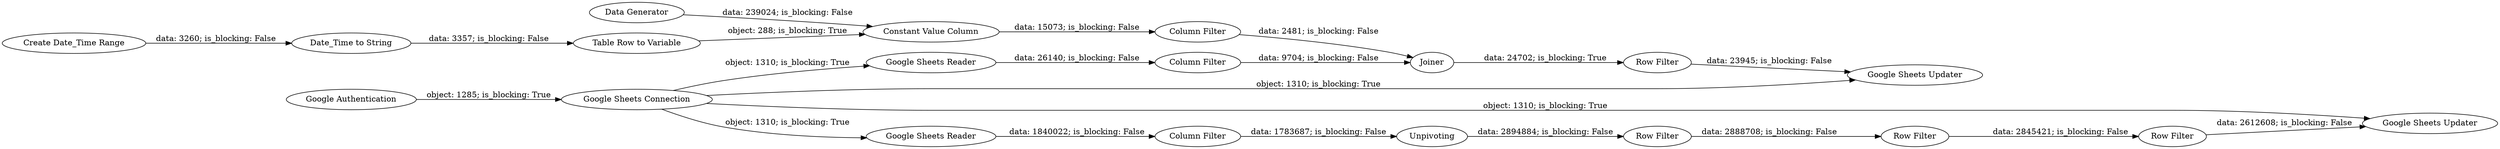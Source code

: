digraph {
	"8513276174984221620_123" [label="Google Sheets Updater"]
	"8513276174984221620_122" [label="Row Filter"]
	"8513276174984221620_2" [label="Date_Time to String"]
	"8513276174984221620_119" [label="Column Filter"]
	"8513276174984221620_114" [label="Column Filter"]
	"8513276174984221620_93" [label="Google Sheets Connection"]
	"8513276174984221620_121" [label="Row Filter"]
	"8513276174984221620_3" [label="Constant Value Column"]
	"8513276174984221620_120" [label="Row Filter"]
	"8513276174984221620_116" [label="Row Filter"]
	"-6400145557583358044_92" [label="Google Authentication"]
	"8513276174984221620_6" [label="Table Row to Variable"]
	"8513276174984221620_112" [label="Column Filter"]
	"8513276174984221620_115" [label=Joiner]
	"8513276174984221620_95" [label=Unpivoting]
	"8513276174984221620_118" [label="Google Sheets Reader"]
	"8513276174984221620_117" [label="Google Sheets Updater"]
	"8513276174984221620_111" [label="Google Sheets Reader"]
	"8513276174984221620_1" [label="Create Date_Time Range"]
	"8513276174984221620_4" [label="Data Generator"]
	"8513276174984221620_93" -> "8513276174984221620_118" [label="object: 1310; is_blocking: True"]
	"8513276174984221620_95" -> "8513276174984221620_120" [label="data: 2894884; is_blocking: False"]
	"8513276174984221620_93" -> "8513276174984221620_123" [label="object: 1310; is_blocking: True"]
	"8513276174984221620_122" -> "8513276174984221620_123" [label="data: 2612608; is_blocking: False"]
	"8513276174984221620_4" -> "8513276174984221620_3" [label="data: 239024; is_blocking: False"]
	"8513276174984221620_112" -> "8513276174984221620_115" [label="data: 9704; is_blocking: False"]
	"8513276174984221620_115" -> "8513276174984221620_116" [label="data: 24702; is_blocking: True"]
	"8513276174984221620_121" -> "8513276174984221620_122" [label="data: 2845421; is_blocking: False"]
	"8513276174984221620_2" -> "8513276174984221620_6" [label="data: 3357; is_blocking: False"]
	"8513276174984221620_1" -> "8513276174984221620_2" [label="data: 3260; is_blocking: False"]
	"8513276174984221620_6" -> "8513276174984221620_3" [label="object: 288; is_blocking: True"]
	"8513276174984221620_114" -> "8513276174984221620_115" [label="data: 2481; is_blocking: False"]
	"8513276174984221620_93" -> "8513276174984221620_111" [label="object: 1310; is_blocking: True"]
	"8513276174984221620_116" -> "8513276174984221620_117" [label="data: 23945; is_blocking: False"]
	"8513276174984221620_118" -> "8513276174984221620_119" [label="data: 1840022; is_blocking: False"]
	"8513276174984221620_120" -> "8513276174984221620_121" [label="data: 2888708; is_blocking: False"]
	"8513276174984221620_93" -> "8513276174984221620_117" [label="object: 1310; is_blocking: True"]
	"8513276174984221620_3" -> "8513276174984221620_114" [label="data: 15073; is_blocking: False"]
	"8513276174984221620_119" -> "8513276174984221620_95" [label="data: 1783687; is_blocking: False"]
	"8513276174984221620_111" -> "8513276174984221620_112" [label="data: 26140; is_blocking: False"]
	"-6400145557583358044_92" -> "8513276174984221620_93" [label="object: 1285; is_blocking: True"]
	rankdir=LR
}
